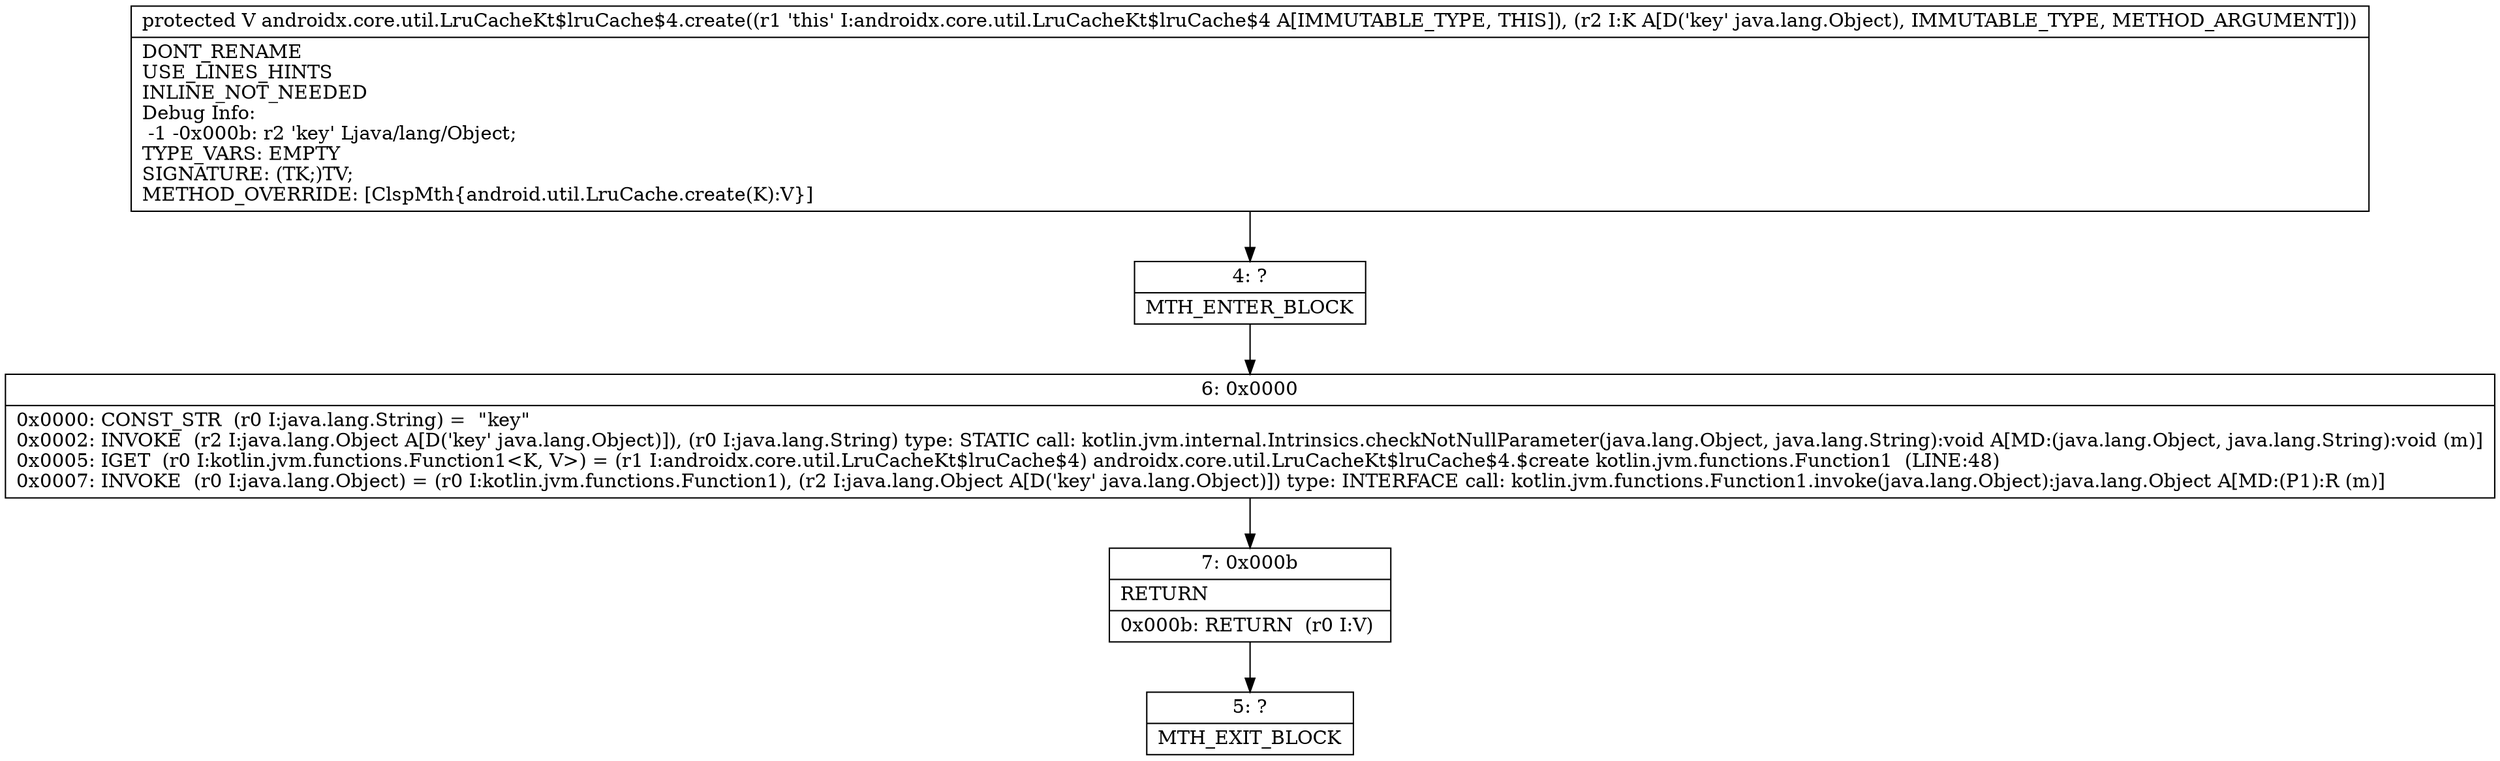 digraph "CFG forandroidx.core.util.LruCacheKt$lruCache$4.create(Ljava\/lang\/Object;)Ljava\/lang\/Object;" {
Node_4 [shape=record,label="{4\:\ ?|MTH_ENTER_BLOCK\l}"];
Node_6 [shape=record,label="{6\:\ 0x0000|0x0000: CONST_STR  (r0 I:java.lang.String) =  \"key\" \l0x0002: INVOKE  (r2 I:java.lang.Object A[D('key' java.lang.Object)]), (r0 I:java.lang.String) type: STATIC call: kotlin.jvm.internal.Intrinsics.checkNotNullParameter(java.lang.Object, java.lang.String):void A[MD:(java.lang.Object, java.lang.String):void (m)]\l0x0005: IGET  (r0 I:kotlin.jvm.functions.Function1\<K, V\>) = (r1 I:androidx.core.util.LruCacheKt$lruCache$4) androidx.core.util.LruCacheKt$lruCache$4.$create kotlin.jvm.functions.Function1  (LINE:48)\l0x0007: INVOKE  (r0 I:java.lang.Object) = (r0 I:kotlin.jvm.functions.Function1), (r2 I:java.lang.Object A[D('key' java.lang.Object)]) type: INTERFACE call: kotlin.jvm.functions.Function1.invoke(java.lang.Object):java.lang.Object A[MD:(P1):R (m)]\l}"];
Node_7 [shape=record,label="{7\:\ 0x000b|RETURN\l|0x000b: RETURN  (r0 I:V) \l}"];
Node_5 [shape=record,label="{5\:\ ?|MTH_EXIT_BLOCK\l}"];
MethodNode[shape=record,label="{protected V androidx.core.util.LruCacheKt$lruCache$4.create((r1 'this' I:androidx.core.util.LruCacheKt$lruCache$4 A[IMMUTABLE_TYPE, THIS]), (r2 I:K A[D('key' java.lang.Object), IMMUTABLE_TYPE, METHOD_ARGUMENT]))  | DONT_RENAME\lUSE_LINES_HINTS\lINLINE_NOT_NEEDED\lDebug Info:\l  \-1 \-0x000b: r2 'key' Ljava\/lang\/Object;\lTYPE_VARS: EMPTY\lSIGNATURE: (TK;)TV;\lMETHOD_OVERRIDE: [ClspMth\{android.util.LruCache.create(K):V\}]\l}"];
MethodNode -> Node_4;Node_4 -> Node_6;
Node_6 -> Node_7;
Node_7 -> Node_5;
}

